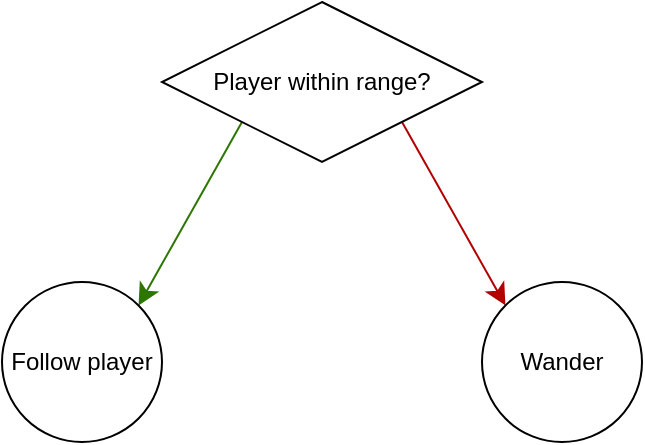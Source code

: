<mxfile version="24.8.2">
  <diagram name="Page-1" id="P3b0KRyS0gKmqP-MBCCv">
    <mxGraphModel dx="712" dy="1179" grid="1" gridSize="10" guides="1" tooltips="1" connect="1" arrows="1" fold="1" page="0" pageScale="1" pageWidth="850" pageHeight="1100" math="0" shadow="0">
      <root>
        <mxCell id="0" />
        <mxCell id="1" parent="0" />
        <mxCell id="PwHzEvKMkVHeKuqcN_Ru-2" style="edgeStyle=none;curved=1;rounded=0;orthogonalLoop=1;jettySize=auto;html=1;exitX=0.5;exitY=1;exitDx=0;exitDy=0;fontSize=12;startSize=8;endSize=8;" parent="1" edge="1">
          <mxGeometry relative="1" as="geometry">
            <mxPoint x="180" as="sourcePoint" />
            <mxPoint x="180" as="targetPoint" />
          </mxGeometry>
        </mxCell>
        <mxCell id="PwHzEvKMkVHeKuqcN_Ru-3" value="" style="endArrow=classic;html=1;rounded=0;fontSize=12;startSize=8;endSize=8;curved=1;exitX=0;exitY=1;exitDx=0;exitDy=0;fillColor=#60a917;strokeColor=#2D7600;entryX=1;entryY=0;entryDx=0;entryDy=0;" parent="1" source="PwHzEvKMkVHeKuqcN_Ru-5" target="PwHzEvKMkVHeKuqcN_Ru-8" edge="1">
          <mxGeometry width="50" height="50" relative="1" as="geometry">
            <mxPoint x="120" as="sourcePoint" />
            <mxPoint x="80" y="90" as="targetPoint" />
          </mxGeometry>
        </mxCell>
        <mxCell id="PwHzEvKMkVHeKuqcN_Ru-4" value="" style="endArrow=classic;html=1;rounded=0;fontSize=12;startSize=8;endSize=8;curved=1;exitX=1;exitY=1;exitDx=0;exitDy=0;fillColor=#e51400;strokeColor=#B20000;entryX=0;entryY=0;entryDx=0;entryDy=0;" parent="1" source="PwHzEvKMkVHeKuqcN_Ru-5" target="PwHzEvKMkVHeKuqcN_Ru-9" edge="1">
          <mxGeometry width="50" height="50" relative="1" as="geometry">
            <mxPoint x="240" as="sourcePoint" />
            <mxPoint x="280" y="90" as="targetPoint" />
          </mxGeometry>
        </mxCell>
        <mxCell id="PwHzEvKMkVHeKuqcN_Ru-5" value="Player within range?" style="rhombus;whiteSpace=wrap;html=1;" parent="1" vertex="1">
          <mxGeometry x="100" y="-60" width="160" height="80" as="geometry" />
        </mxCell>
        <mxCell id="PwHzEvKMkVHeKuqcN_Ru-8" value="Follow player" style="ellipse;whiteSpace=wrap;html=1;aspect=fixed;" parent="1" vertex="1">
          <mxGeometry x="20" y="80" width="80" height="80" as="geometry" />
        </mxCell>
        <mxCell id="PwHzEvKMkVHeKuqcN_Ru-9" value="Wander" style="ellipse;whiteSpace=wrap;html=1;aspect=fixed;" parent="1" vertex="1">
          <mxGeometry x="260" y="80" width="80" height="80" as="geometry" />
        </mxCell>
      </root>
    </mxGraphModel>
  </diagram>
</mxfile>
